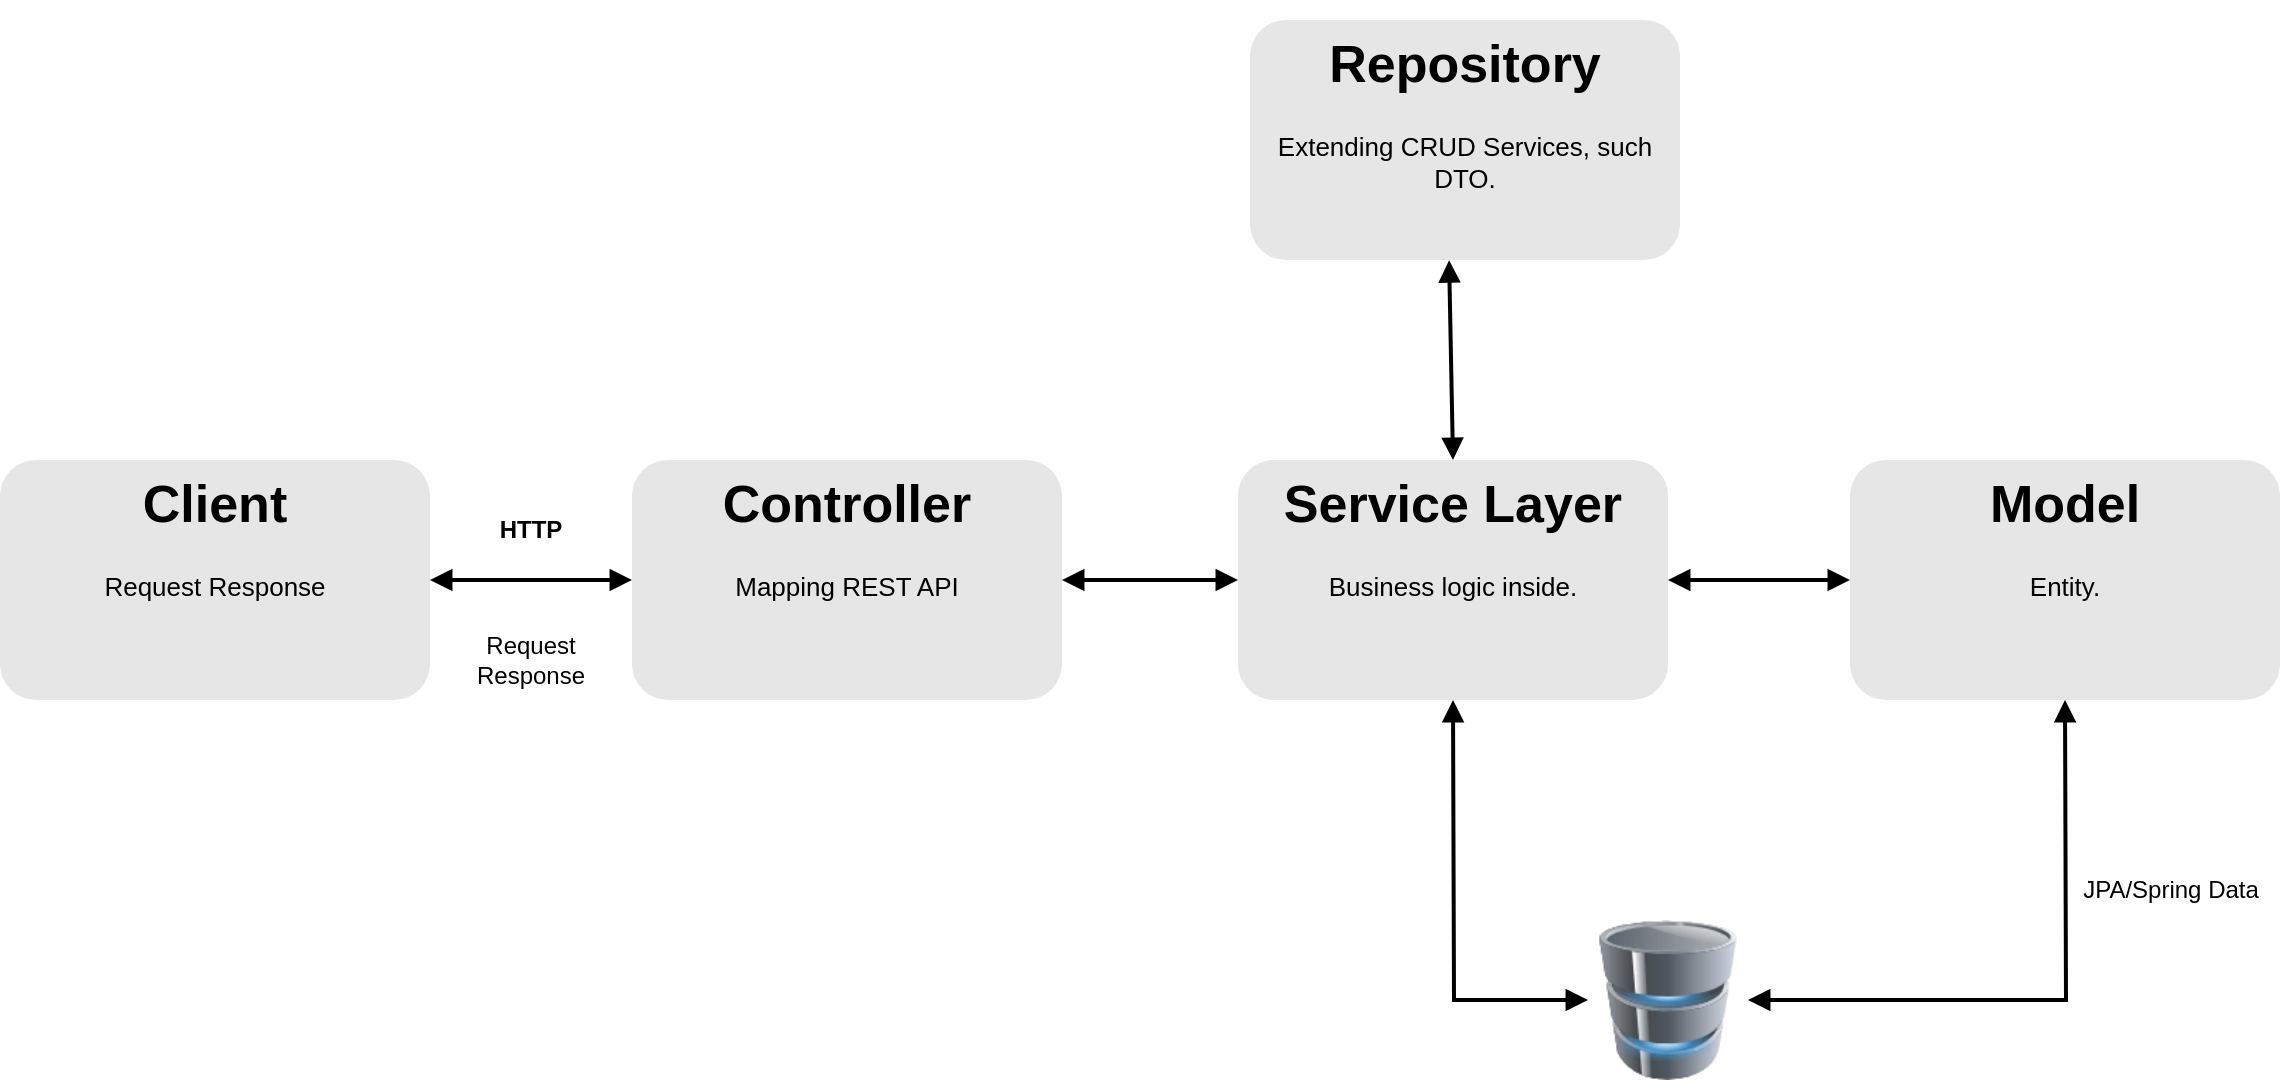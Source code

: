 <mxfile version="24.7.14">
  <diagram name="Page-1" id="82e54ff1-d628-8f03-85c4-9753963a91cd">
    <mxGraphModel dx="1354" dy="668" grid="1" gridSize="10" guides="1" tooltips="1" connect="1" arrows="1" fold="1" page="1" pageScale="1" pageWidth="1100" pageHeight="850" background="none" math="0" shadow="0">
      <root>
        <mxCell id="0" />
        <mxCell id="1" parent="0" />
        <mxCell id="4ec97bd9e5d20128-16" value="&lt;h1&gt;Client&lt;/h1&gt;&lt;p&gt;Request Response&lt;/p&gt;" style="text;html=1;spacing=5;spacingTop=-20;whiteSpace=wrap;overflow=hidden;strokeColor=none;strokeWidth=3;fillColor=#E6E6E6;fontSize=13;fontColor=#000000;align=center;rounded=1;" parent="1" vertex="1">
          <mxGeometry x="170" y="230" width="215" height="120" as="geometry" />
        </mxCell>
        <mxCell id="4ec97bd9e5d20128-17" value="&lt;h1&gt;Controller&lt;/h1&gt;&lt;p&gt;Mapping REST API&lt;/p&gt;" style="text;html=1;spacing=5;spacingTop=-20;whiteSpace=wrap;overflow=hidden;strokeColor=none;strokeWidth=3;fillColor=#E6E6E6;fontSize=13;fontColor=#000000;align=center;rounded=1;" parent="1" vertex="1">
          <mxGeometry x="486" y="230" width="215" height="120" as="geometry" />
        </mxCell>
        <mxCell id="4ec97bd9e5d20128-18" value="&lt;h1&gt;Service Layer&lt;/h1&gt;&lt;p&gt;Business logic inside.&lt;/p&gt;" style="text;html=1;spacing=5;spacingTop=-20;whiteSpace=wrap;overflow=hidden;strokeColor=none;strokeWidth=3;fillColor=#E6E6E6;fontSize=13;fontColor=#000000;align=center;rounded=1;" parent="1" vertex="1">
          <mxGeometry x="789" y="230" width="215" height="120" as="geometry" />
        </mxCell>
        <mxCell id="lLHDqfpQ_8zfisPfltb2-1" value="" style="endArrow=block;startArrow=block;endFill=1;startFill=1;html=1;rounded=0;strokeWidth=2;entryX=0;entryY=0.5;entryDx=0;entryDy=0;" edge="1" parent="1" source="4ec97bd9e5d20128-16" target="4ec97bd9e5d20128-17">
          <mxGeometry width="160" relative="1" as="geometry">
            <mxPoint x="400" y="294" as="sourcePoint" />
            <mxPoint x="470" y="294" as="targetPoint" />
          </mxGeometry>
        </mxCell>
        <mxCell id="lLHDqfpQ_8zfisPfltb2-3" value="" style="image;html=1;image=img/lib/clip_art/computers/Database_128x128.png" vertex="1" parent="1">
          <mxGeometry x="964" y="460" width="80" height="80" as="geometry" />
        </mxCell>
        <mxCell id="lLHDqfpQ_8zfisPfltb2-6" value="&lt;h1&gt;Model&lt;/h1&gt;&lt;p&gt;Entity.&lt;/p&gt;" style="text;html=1;spacing=5;spacingTop=-20;whiteSpace=wrap;overflow=hidden;strokeColor=none;strokeWidth=3;fillColor=#E6E6E6;fontSize=13;fontColor=#000000;align=center;rounded=1;" vertex="1" parent="1">
          <mxGeometry x="1095" y="230" width="215" height="120" as="geometry" />
        </mxCell>
        <mxCell id="lLHDqfpQ_8zfisPfltb2-7" value="HTTP" style="text;html=1;align=center;verticalAlign=middle;resizable=0;points=[];autosize=1;strokeColor=none;fillColor=none;fontStyle=1;fontSize=12;" vertex="1" parent="1">
          <mxGeometry x="410" y="250" width="50" height="30" as="geometry" />
        </mxCell>
        <mxCell id="lLHDqfpQ_8zfisPfltb2-8" value="Request&lt;div&gt;Response&lt;/div&gt;" style="text;html=1;align=center;verticalAlign=middle;resizable=0;points=[];autosize=1;strokeColor=none;fillColor=none;" vertex="1" parent="1">
          <mxGeometry x="395" y="310" width="80" height="40" as="geometry" />
        </mxCell>
        <mxCell id="lLHDqfpQ_8zfisPfltb2-9" value="&lt;h1&gt;Repository&lt;/h1&gt;&lt;p&gt;Extending CRUD Services, such DTO.&lt;/p&gt;" style="text;html=1;spacing=5;spacingTop=-20;whiteSpace=wrap;overflow=hidden;strokeColor=none;strokeWidth=3;fillColor=#E6E6E6;fontSize=13;fontColor=#000000;align=center;rounded=1;" vertex="1" parent="1">
          <mxGeometry x="795" y="10" width="215" height="120" as="geometry" />
        </mxCell>
        <mxCell id="lLHDqfpQ_8zfisPfltb2-10" value="" style="endArrow=block;startArrow=block;endFill=1;startFill=1;html=1;rounded=0;strokeWidth=2;exitX=1;exitY=0.5;exitDx=0;exitDy=0;entryX=0;entryY=0.5;entryDx=0;entryDy=0;" edge="1" parent="1" source="4ec97bd9e5d20128-17" target="4ec97bd9e5d20128-18">
          <mxGeometry width="160" relative="1" as="geometry">
            <mxPoint x="710" y="294" as="sourcePoint" />
            <mxPoint x="780" y="294" as="targetPoint" />
          </mxGeometry>
        </mxCell>
        <mxCell id="lLHDqfpQ_8zfisPfltb2-11" value="" style="endArrow=block;startArrow=block;endFill=1;startFill=1;html=1;rounded=0;strokeWidth=2;exitX=1;exitY=0.5;exitDx=0;exitDy=0;entryX=0;entryY=0.5;entryDx=0;entryDy=0;" edge="1" parent="1" source="4ec97bd9e5d20128-18" target="lLHDqfpQ_8zfisPfltb2-6">
          <mxGeometry width="160" relative="1" as="geometry">
            <mxPoint x="1012" y="293" as="sourcePoint" />
            <mxPoint x="1082" y="293" as="targetPoint" />
          </mxGeometry>
        </mxCell>
        <mxCell id="lLHDqfpQ_8zfisPfltb2-13" value="" style="endArrow=block;startArrow=block;endFill=1;startFill=1;html=1;rounded=0;strokeWidth=2;entryX=0.5;entryY=1;entryDx=0;entryDy=0;exitX=1;exitY=0.5;exitDx=0;exitDy=0;" edge="1" parent="1" source="lLHDqfpQ_8zfisPfltb2-3" target="lLHDqfpQ_8zfisPfltb2-6">
          <mxGeometry width="160" relative="1" as="geometry">
            <mxPoint x="410" y="304" as="sourcePoint" />
            <mxPoint x="480" y="304" as="targetPoint" />
            <Array as="points">
              <mxPoint x="1203" y="500" />
            </Array>
          </mxGeometry>
        </mxCell>
        <mxCell id="lLHDqfpQ_8zfisPfltb2-14" value="" style="endArrow=block;startArrow=block;endFill=1;startFill=1;html=1;rounded=0;strokeWidth=2;exitX=0.463;exitY=1.001;exitDx=0;exitDy=0;entryX=0.5;entryY=0;entryDx=0;entryDy=0;exitPerimeter=0;" edge="1" parent="1" source="lLHDqfpQ_8zfisPfltb2-9" target="4ec97bd9e5d20128-18">
          <mxGeometry width="160" relative="1" as="geometry">
            <mxPoint x="1014" y="300" as="sourcePoint" />
            <mxPoint x="1105" y="300" as="targetPoint" />
          </mxGeometry>
        </mxCell>
        <mxCell id="lLHDqfpQ_8zfisPfltb2-15" value="JPA/Spring Data" style="text;html=1;align=center;verticalAlign=middle;resizable=0;points=[];autosize=1;strokeColor=none;fillColor=none;" vertex="1" parent="1">
          <mxGeometry x="1200" y="430" width="110" height="30" as="geometry" />
        </mxCell>
        <mxCell id="lLHDqfpQ_8zfisPfltb2-16" value="" style="endArrow=block;startArrow=block;endFill=1;startFill=1;html=1;rounded=0;strokeWidth=2;exitX=0.5;exitY=1;exitDx=0;exitDy=0;" edge="1" parent="1" source="4ec97bd9e5d20128-18" target="lLHDqfpQ_8zfisPfltb2-3">
          <mxGeometry width="160" relative="1" as="geometry">
            <mxPoint x="1014" y="300" as="sourcePoint" />
            <mxPoint x="1105" y="300" as="targetPoint" />
            <Array as="points">
              <mxPoint x="897" y="500" />
            </Array>
          </mxGeometry>
        </mxCell>
      </root>
    </mxGraphModel>
  </diagram>
</mxfile>
